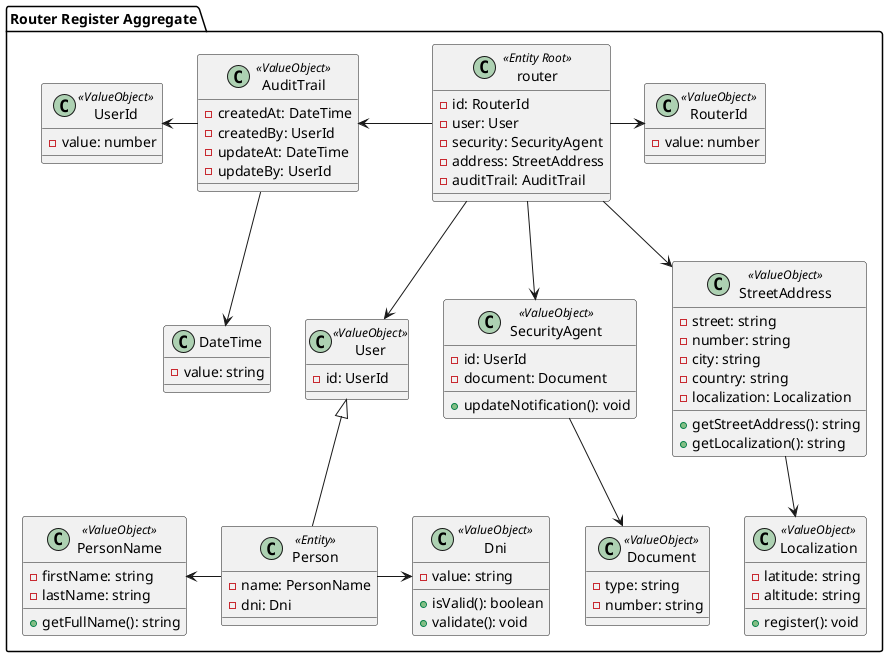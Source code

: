@startuml
package "Router Register Aggregate" {
    class router <<Entity Root>> {
        -id: RouterId
        -user: User
        -security: SecurityAgent
        -address: StreetAddress
        -auditTrail: AuditTrail
    }
    
    class RouterId <<ValueObject>> {
        -value: number
    }
    
    class User <<ValueObject>> {
        -id: UserId
    }
    class SecurityAgent <<ValueObject>> {
        -id: UserId
        -document: Document
        +updateNotification(): void
    }
    
    class UserId <<ValueObject>> {
        -value: number
    }

    class StreetAddress <<ValueObject>> {
        -street: string
        -number: string
        -city: string
        -country: string
        -localization: Localization        
        +getStreetAddress(): string
        +getLocalization(): string
    }
    class Localization <<ValueObject>> {
        -latitude: string
        -altitude: string
        +register(): void
    }
    class AuditTrail <<ValueObject>> {
        -createdAt: DateTime
        -createdBy: UserId
        -updateAt: DateTime
        -updateBy: UserId
    }
    class DateTime {
        -value: string
    }
    class Document <<ValueObject>> {
        -type: string
        -number: string
    }
    class Person <<Entity>> extends User {
        -name: PersonName
        -dni: Dni
    }
    class Dni <<ValueObject>> {
        -value: string
        +isValid(): boolean
        +validate(): void
    }
    class PersonName <<ValueObject>> {
        -firstName: string
        -lastName: string
        +getFullName(): string
    }
}
router -> RouterId
router -down-> User
router -left-> AuditTrail
router -down-> StreetAddress
router --> SecurityAgent
AuditTrail -down-> DateTime
AuditTrail -left-> UserId
StreetAddress -down-> Localization
SecurityAgent -down-> Document
Person -left-> PersonName
Person -right-> Dni
@enduml